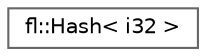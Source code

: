 digraph "Graphical Class Hierarchy"
{
 // INTERACTIVE_SVG=YES
 // LATEX_PDF_SIZE
  bgcolor="transparent";
  edge [fontname=Helvetica,fontsize=10,labelfontname=Helvetica,labelfontsize=10];
  node [fontname=Helvetica,fontsize=10,shape=box,height=0.2,width=0.4];
  rankdir="LR";
  Node0 [id="Node000000",label="fl::Hash\< i32 \>",height=0.2,width=0.4,color="grey40", fillcolor="white", style="filled",URL="$df/d44/structfl_1_1_hash_3_01i32_01_4.html",tooltip=" "];
}
